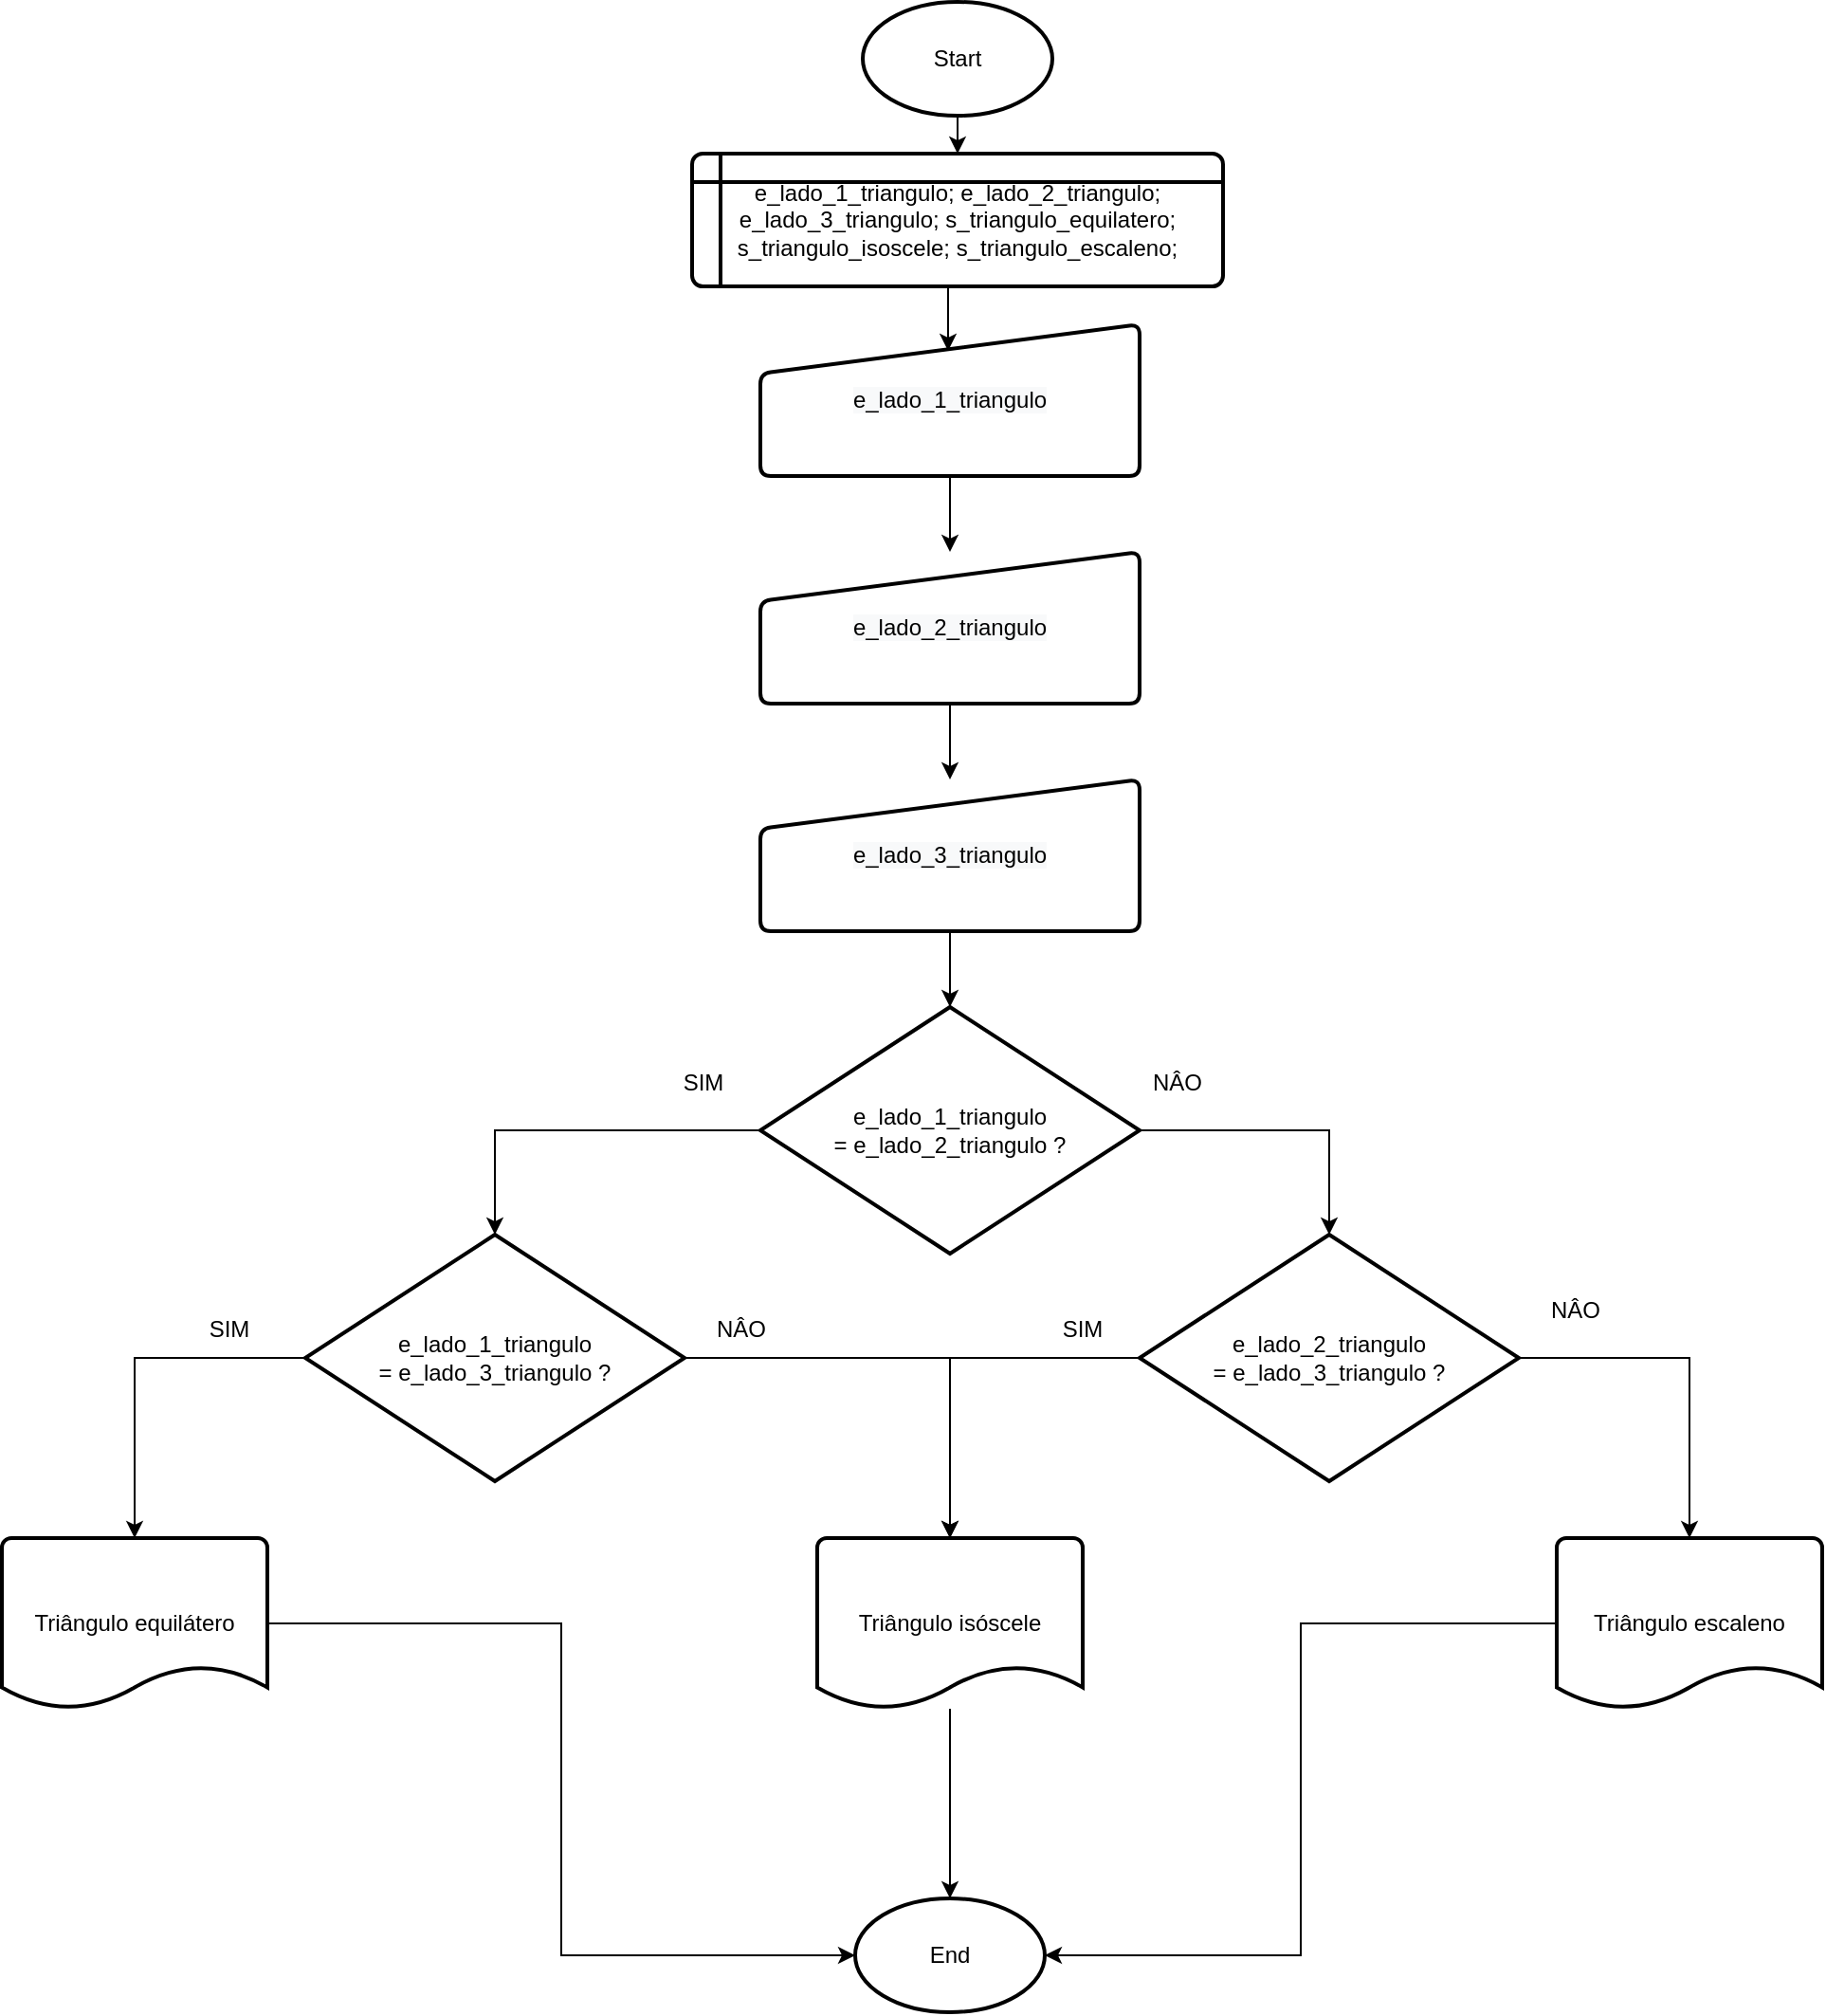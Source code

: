 <mxfile version="13.7.2" type="device"><diagram id="qI_rpHG4x-2qGM3LPdJD" name="Page-1"><mxGraphModel dx="2249" dy="772" grid="1" gridSize="10" guides="1" tooltips="1" connect="1" arrows="1" fold="1" page="1" pageScale="1" pageWidth="827" pageHeight="1169" math="0" shadow="0"><root><mxCell id="0"/><mxCell id="1" parent="0"/><mxCell id="GkNMm4NrY8pBydJ0pJF3-31" style="edgeStyle=orthogonalEdgeStyle;rounded=0;orthogonalLoop=1;jettySize=auto;html=1;exitX=0.5;exitY=1;exitDx=0;exitDy=0;exitPerimeter=0;entryX=0.5;entryY=0;entryDx=0;entryDy=0;" edge="1" parent="1" source="GkNMm4NrY8pBydJ0pJF3-1" target="GkNMm4NrY8pBydJ0pJF3-4"><mxGeometry relative="1" as="geometry"/></mxCell><mxCell id="GkNMm4NrY8pBydJ0pJF3-1" value="Start" style="strokeWidth=2;html=1;shape=mxgraph.flowchart.start_1;whiteSpace=wrap;" vertex="1" parent="1"><mxGeometry x="394" y="30" width="100" height="60" as="geometry"/></mxCell><mxCell id="GkNMm4NrY8pBydJ0pJF3-33" style="edgeStyle=orthogonalEdgeStyle;rounded=0;orthogonalLoop=1;jettySize=auto;html=1;exitX=0.5;exitY=1;exitDx=0;exitDy=0;entryX=0.495;entryY=0.175;entryDx=0;entryDy=0;entryPerimeter=0;" edge="1" parent="1" source="GkNMm4NrY8pBydJ0pJF3-4" target="GkNMm4NrY8pBydJ0pJF3-5"><mxGeometry relative="1" as="geometry"/></mxCell><mxCell id="GkNMm4NrY8pBydJ0pJF3-4" value="e_lado_1_triangulo; e_lado_2_triangulo; e_lado_3_triangulo; s_triangulo_equilatero; s_triangulo_isoscele; s_triangulo_escaleno;" style="shape=internalStorage;whiteSpace=wrap;html=1;dx=15;dy=15;rounded=1;arcSize=8;strokeWidth=2;" vertex="1" parent="1"><mxGeometry x="304" y="110" width="280" height="70" as="geometry"/></mxCell><mxCell id="GkNMm4NrY8pBydJ0pJF3-35" style="edgeStyle=orthogonalEdgeStyle;rounded=0;orthogonalLoop=1;jettySize=auto;html=1;exitX=0.5;exitY=1;exitDx=0;exitDy=0;entryX=0.5;entryY=0;entryDx=0;entryDy=0;" edge="1" parent="1" source="GkNMm4NrY8pBydJ0pJF3-5" target="GkNMm4NrY8pBydJ0pJF3-6"><mxGeometry relative="1" as="geometry"/></mxCell><mxCell id="GkNMm4NrY8pBydJ0pJF3-5" value="&#10;&#10;&lt;span style=&quot;color: rgb(0, 0, 0); font-family: helvetica; font-size: 12px; font-style: normal; font-weight: 400; letter-spacing: normal; text-align: center; text-indent: 0px; text-transform: none; word-spacing: 0px; background-color: rgb(248, 249, 250); display: inline; float: none;&quot;&gt;e_lado_1_triangulo&lt;/span&gt;&#10;&#10;" style="html=1;strokeWidth=2;shape=manualInput;whiteSpace=wrap;rounded=1;size=26;arcSize=11;" vertex="1" parent="1"><mxGeometry x="340" y="200" width="200" height="80" as="geometry"/></mxCell><mxCell id="GkNMm4NrY8pBydJ0pJF3-36" style="edgeStyle=orthogonalEdgeStyle;rounded=0;orthogonalLoop=1;jettySize=auto;html=1;exitX=0.5;exitY=1;exitDx=0;exitDy=0;entryX=0.5;entryY=0;entryDx=0;entryDy=0;" edge="1" parent="1" source="GkNMm4NrY8pBydJ0pJF3-6" target="GkNMm4NrY8pBydJ0pJF3-7"><mxGeometry relative="1" as="geometry"/></mxCell><mxCell id="GkNMm4NrY8pBydJ0pJF3-6" value="&lt;span style=&quot;color: rgb(0 , 0 , 0) ; font-family: &amp;#34;helvetica&amp;#34; ; font-size: 12px ; font-style: normal ; font-weight: 400 ; letter-spacing: normal ; text-align: center ; text-indent: 0px ; text-transform: none ; word-spacing: 0px ; background-color: rgb(248 , 249 , 250) ; display: inline ; float: none&quot;&gt;e_lado_2_triangulo&lt;/span&gt;" style="html=1;strokeWidth=2;shape=manualInput;whiteSpace=wrap;rounded=1;size=26;arcSize=11;" vertex="1" parent="1"><mxGeometry x="340" y="320" width="200" height="80" as="geometry"/></mxCell><mxCell id="GkNMm4NrY8pBydJ0pJF3-37" style="edgeStyle=orthogonalEdgeStyle;rounded=0;orthogonalLoop=1;jettySize=auto;html=1;exitX=0.5;exitY=1;exitDx=0;exitDy=0;entryX=0.5;entryY=0;entryDx=0;entryDy=0;entryPerimeter=0;" edge="1" parent="1" source="GkNMm4NrY8pBydJ0pJF3-7" target="GkNMm4NrY8pBydJ0pJF3-8"><mxGeometry relative="1" as="geometry"/></mxCell><mxCell id="GkNMm4NrY8pBydJ0pJF3-7" value="&lt;span style=&quot;color: rgb(0 , 0 , 0) ; font-family: &amp;#34;helvetica&amp;#34; ; font-size: 12px ; font-style: normal ; font-weight: 400 ; letter-spacing: normal ; text-align: center ; text-indent: 0px ; text-transform: none ; word-spacing: 0px ; background-color: rgb(248 , 249 , 250) ; display: inline ; float: none&quot;&gt;e_lado_3_triangulo&lt;/span&gt;" style="html=1;strokeWidth=2;shape=manualInput;whiteSpace=wrap;rounded=1;size=26;arcSize=11;" vertex="1" parent="1"><mxGeometry x="340" y="440" width="200" height="80" as="geometry"/></mxCell><mxCell id="GkNMm4NrY8pBydJ0pJF3-11" style="edgeStyle=orthogonalEdgeStyle;rounded=0;orthogonalLoop=1;jettySize=auto;html=1;exitX=0;exitY=0.5;exitDx=0;exitDy=0;exitPerimeter=0;entryX=0.5;entryY=0;entryDx=0;entryDy=0;entryPerimeter=0;" edge="1" parent="1" source="GkNMm4NrY8pBydJ0pJF3-8" target="GkNMm4NrY8pBydJ0pJF3-9"><mxGeometry relative="1" as="geometry"/></mxCell><mxCell id="GkNMm4NrY8pBydJ0pJF3-12" style="edgeStyle=orthogonalEdgeStyle;rounded=0;orthogonalLoop=1;jettySize=auto;html=1;exitX=1;exitY=0.5;exitDx=0;exitDy=0;exitPerimeter=0;entryX=0.5;entryY=0;entryDx=0;entryDy=0;entryPerimeter=0;" edge="1" parent="1" source="GkNMm4NrY8pBydJ0pJF3-8" target="GkNMm4NrY8pBydJ0pJF3-10"><mxGeometry relative="1" as="geometry"/></mxCell><mxCell id="GkNMm4NrY8pBydJ0pJF3-8" value="&lt;span style=&quot;font-family: &amp;#34;helvetica&amp;#34;&quot;&gt;e_lado_1_triangulo =&amp;nbsp;&lt;/span&gt;&lt;span style=&quot;font-family: &amp;#34;helvetica&amp;#34;&quot;&gt;e_lado_2_triangulo ?&lt;/span&gt;" style="strokeWidth=2;html=1;shape=mxgraph.flowchart.decision;whiteSpace=wrap;" vertex="1" parent="1"><mxGeometry x="340" y="560" width="200" height="130" as="geometry"/></mxCell><mxCell id="GkNMm4NrY8pBydJ0pJF3-21" style="edgeStyle=orthogonalEdgeStyle;rounded=0;orthogonalLoop=1;jettySize=auto;html=1;exitX=0;exitY=0.5;exitDx=0;exitDy=0;exitPerimeter=0;entryX=0.5;entryY=0;entryDx=0;entryDy=0;entryPerimeter=0;" edge="1" parent="1" source="GkNMm4NrY8pBydJ0pJF3-9" target="GkNMm4NrY8pBydJ0pJF3-20"><mxGeometry relative="1" as="geometry"/></mxCell><mxCell id="GkNMm4NrY8pBydJ0pJF3-23" style="edgeStyle=orthogonalEdgeStyle;rounded=0;orthogonalLoop=1;jettySize=auto;html=1;exitX=1;exitY=0.5;exitDx=0;exitDy=0;exitPerimeter=0;" edge="1" parent="1" source="GkNMm4NrY8pBydJ0pJF3-9" target="GkNMm4NrY8pBydJ0pJF3-22"><mxGeometry relative="1" as="geometry"/></mxCell><mxCell id="GkNMm4NrY8pBydJ0pJF3-9" value="&lt;span style=&quot;font-family: &amp;#34;helvetica&amp;#34;&quot;&gt;e_lado_1_triangulo =&amp;nbsp;&lt;/span&gt;&lt;span style=&quot;font-family: &amp;#34;helvetica&amp;#34;&quot;&gt;e_lado_3_triangulo ?&lt;/span&gt;" style="strokeWidth=2;html=1;shape=mxgraph.flowchart.decision;whiteSpace=wrap;" vertex="1" parent="1"><mxGeometry x="100" y="680" width="200" height="130" as="geometry"/></mxCell><mxCell id="GkNMm4NrY8pBydJ0pJF3-27" style="edgeStyle=orthogonalEdgeStyle;rounded=0;orthogonalLoop=1;jettySize=auto;html=1;exitX=0;exitY=0.5;exitDx=0;exitDy=0;exitPerimeter=0;entryX=0.5;entryY=0;entryDx=0;entryDy=0;entryPerimeter=0;" edge="1" parent="1" source="GkNMm4NrY8pBydJ0pJF3-10" target="GkNMm4NrY8pBydJ0pJF3-22"><mxGeometry relative="1" as="geometry"/></mxCell><mxCell id="GkNMm4NrY8pBydJ0pJF3-29" style="edgeStyle=orthogonalEdgeStyle;rounded=0;orthogonalLoop=1;jettySize=auto;html=1;exitX=1;exitY=0.5;exitDx=0;exitDy=0;exitPerimeter=0;entryX=0.5;entryY=0;entryDx=0;entryDy=0;entryPerimeter=0;" edge="1" parent="1" source="GkNMm4NrY8pBydJ0pJF3-10" target="GkNMm4NrY8pBydJ0pJF3-28"><mxGeometry relative="1" as="geometry"/></mxCell><mxCell id="GkNMm4NrY8pBydJ0pJF3-10" value="&lt;span style=&quot;font-family: &amp;#34;helvetica&amp;#34;&quot;&gt;e_lado_2_triangulo =&amp;nbsp;&lt;/span&gt;&lt;span style=&quot;font-family: &amp;#34;helvetica&amp;#34;&quot;&gt;e_lado_3_triangulo ?&lt;/span&gt;" style="strokeWidth=2;html=1;shape=mxgraph.flowchart.decision;whiteSpace=wrap;" vertex="1" parent="1"><mxGeometry x="540" y="680" width="200" height="130" as="geometry"/></mxCell><mxCell id="GkNMm4NrY8pBydJ0pJF3-13" value="SIM" style="text;html=1;strokeColor=none;fillColor=none;align=center;verticalAlign=middle;whiteSpace=wrap;rounded=0;" vertex="1" parent="1"><mxGeometry x="290" y="590" width="40" height="20" as="geometry"/></mxCell><mxCell id="GkNMm4NrY8pBydJ0pJF3-14" value="NÂO" style="text;html=1;strokeColor=none;fillColor=none;align=center;verticalAlign=middle;whiteSpace=wrap;rounded=0;" vertex="1" parent="1"><mxGeometry x="540" y="590" width="40" height="20" as="geometry"/></mxCell><mxCell id="GkNMm4NrY8pBydJ0pJF3-15" value="SIM" style="text;html=1;strokeColor=none;fillColor=none;align=center;verticalAlign=middle;whiteSpace=wrap;rounded=0;" vertex="1" parent="1"><mxGeometry x="40" y="720" width="40" height="20" as="geometry"/></mxCell><mxCell id="GkNMm4NrY8pBydJ0pJF3-16" value="NÂO" style="text;html=1;strokeColor=none;fillColor=none;align=center;verticalAlign=middle;whiteSpace=wrap;rounded=0;" vertex="1" parent="1"><mxGeometry x="310" y="720" width="40" height="20" as="geometry"/></mxCell><mxCell id="GkNMm4NrY8pBydJ0pJF3-17" value="NÂO" style="text;html=1;strokeColor=none;fillColor=none;align=center;verticalAlign=middle;whiteSpace=wrap;rounded=0;" vertex="1" parent="1"><mxGeometry x="750" y="710" width="40" height="20" as="geometry"/></mxCell><mxCell id="GkNMm4NrY8pBydJ0pJF3-18" value="SIM" style="text;html=1;strokeColor=none;fillColor=none;align=center;verticalAlign=middle;whiteSpace=wrap;rounded=0;" vertex="1" parent="1"><mxGeometry x="490" y="720" width="40" height="20" as="geometry"/></mxCell><mxCell id="GkNMm4NrY8pBydJ0pJF3-25" style="edgeStyle=orthogonalEdgeStyle;rounded=0;orthogonalLoop=1;jettySize=auto;html=1;entryX=0;entryY=0.5;entryDx=0;entryDy=0;entryPerimeter=0;" edge="1" parent="1" source="GkNMm4NrY8pBydJ0pJF3-20" target="GkNMm4NrY8pBydJ0pJF3-24"><mxGeometry relative="1" as="geometry"/></mxCell><mxCell id="GkNMm4NrY8pBydJ0pJF3-20" value="Triângulo equilátero" style="strokeWidth=2;html=1;shape=mxgraph.flowchart.document2;whiteSpace=wrap;size=0.25;" vertex="1" parent="1"><mxGeometry x="-60" y="840" width="140" height="90" as="geometry"/></mxCell><mxCell id="GkNMm4NrY8pBydJ0pJF3-26" style="edgeStyle=orthogonalEdgeStyle;rounded=0;orthogonalLoop=1;jettySize=auto;html=1;entryX=0.5;entryY=0;entryDx=0;entryDy=0;entryPerimeter=0;" edge="1" parent="1" source="GkNMm4NrY8pBydJ0pJF3-22" target="GkNMm4NrY8pBydJ0pJF3-24"><mxGeometry relative="1" as="geometry"/></mxCell><mxCell id="GkNMm4NrY8pBydJ0pJF3-22" value="Triângulo isóscele" style="strokeWidth=2;html=1;shape=mxgraph.flowchart.document2;whiteSpace=wrap;size=0.25;" vertex="1" parent="1"><mxGeometry x="370" y="840" width="140" height="90" as="geometry"/></mxCell><mxCell id="GkNMm4NrY8pBydJ0pJF3-24" value="End" style="strokeWidth=2;html=1;shape=mxgraph.flowchart.start_1;whiteSpace=wrap;" vertex="1" parent="1"><mxGeometry x="390" y="1030" width="100" height="60" as="geometry"/></mxCell><mxCell id="GkNMm4NrY8pBydJ0pJF3-30" style="edgeStyle=orthogonalEdgeStyle;rounded=0;orthogonalLoop=1;jettySize=auto;html=1;entryX=1;entryY=0.5;entryDx=0;entryDy=0;entryPerimeter=0;" edge="1" parent="1" source="GkNMm4NrY8pBydJ0pJF3-28" target="GkNMm4NrY8pBydJ0pJF3-24"><mxGeometry relative="1" as="geometry"/></mxCell><mxCell id="GkNMm4NrY8pBydJ0pJF3-28" value="Triângulo escaleno" style="strokeWidth=2;html=1;shape=mxgraph.flowchart.document2;whiteSpace=wrap;size=0.25;" vertex="1" parent="1"><mxGeometry x="760" y="840" width="140" height="90" as="geometry"/></mxCell></root></mxGraphModel></diagram></mxfile>